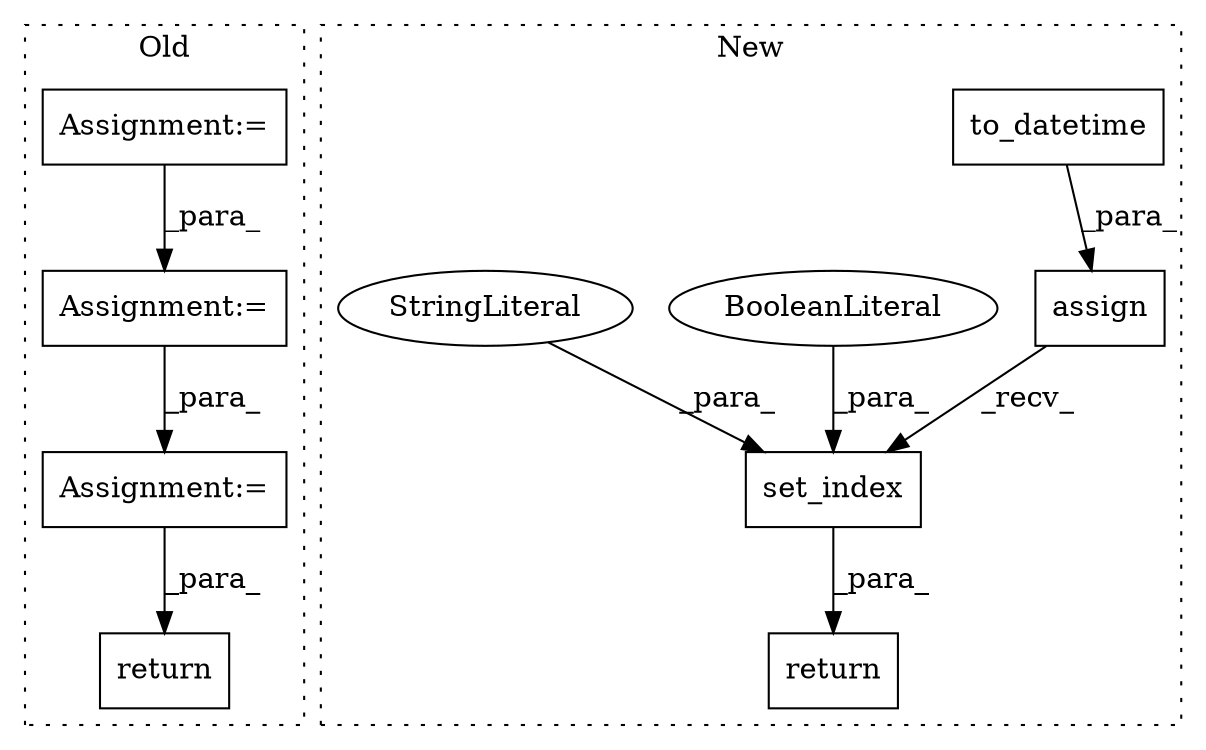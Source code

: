 digraph G {
subgraph cluster0 {
1 [label="return" a="41" s="3949" l="7" shape="box"];
8 [label="Assignment:=" a="7" s="2830" l="1" shape="box"];
9 [label="Assignment:=" a="7" s="2857" l="1" shape="box"];
10 [label="Assignment:=" a="7" s="3108" l="1" shape="box"];
label = "Old";
style="dotted";
}
subgraph cluster1 {
2 [label="to_datetime" a="32" s="2846,2911" l="12,1" shape="box"];
3 [label="return" a="41" s="3775" l="7" shape="box"];
4 [label="set_index" a="32" s="3025,3053" l="10,1" shape="box"];
5 [label="BooleanLiteral" a="9" s="3042" l="5" shape="ellipse"];
6 [label="StringLiteral" a="45" s="3035" l="6" shape="ellipse"];
7 [label="assign" a="32" s="2832,2912" l="7,1" shape="box"];
label = "New";
style="dotted";
}
2 -> 7 [label="_para_"];
4 -> 3 [label="_para_"];
5 -> 4 [label="_para_"];
6 -> 4 [label="_para_"];
7 -> 4 [label="_recv_"];
8 -> 9 [label="_para_"];
9 -> 10 [label="_para_"];
10 -> 1 [label="_para_"];
}